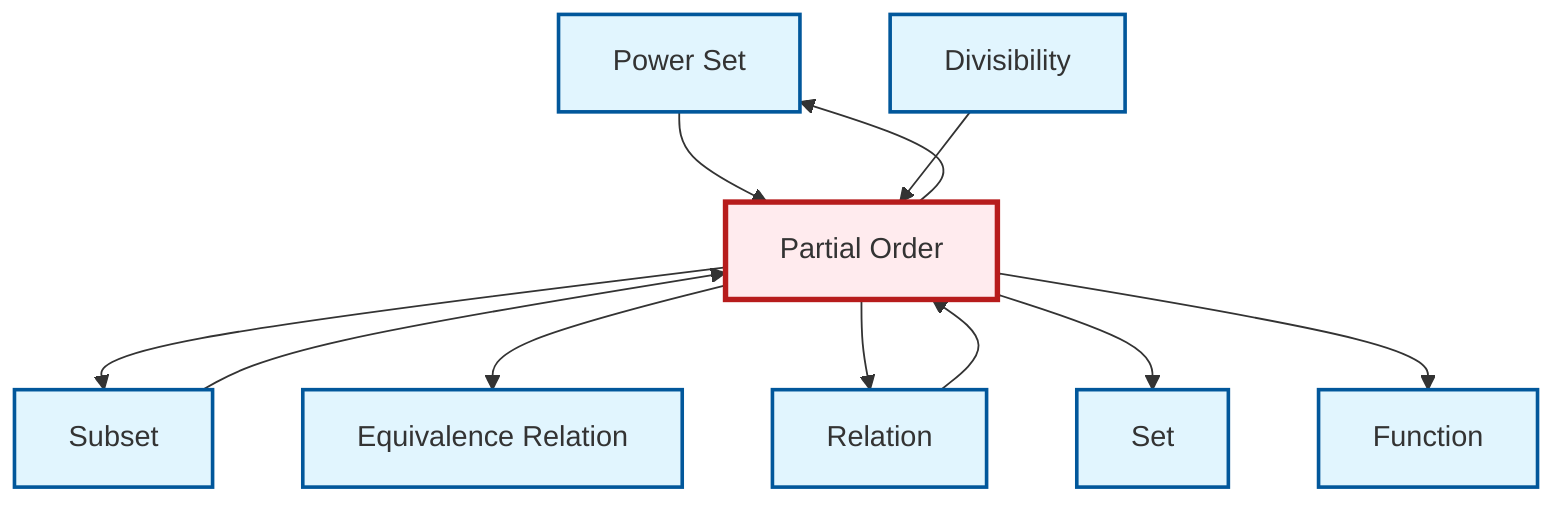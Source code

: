 graph TD
    classDef definition fill:#e1f5fe,stroke:#01579b,stroke-width:2px
    classDef theorem fill:#f3e5f5,stroke:#4a148c,stroke-width:2px
    classDef axiom fill:#fff3e0,stroke:#e65100,stroke-width:2px
    classDef example fill:#e8f5e9,stroke:#1b5e20,stroke-width:2px
    classDef current fill:#ffebee,stroke:#b71c1c,stroke-width:3px
    def-function["Function"]:::definition
    def-power-set["Power Set"]:::definition
    def-partial-order["Partial Order"]:::definition
    def-subset["Subset"]:::definition
    def-set["Set"]:::definition
    def-divisibility["Divisibility"]:::definition
    def-relation["Relation"]:::definition
    def-equivalence-relation["Equivalence Relation"]:::definition
    def-partial-order --> def-subset
    def-power-set --> def-partial-order
    def-partial-order --> def-equivalence-relation
    def-partial-order --> def-relation
    def-divisibility --> def-partial-order
    def-relation --> def-partial-order
    def-subset --> def-partial-order
    def-partial-order --> def-set
    def-partial-order --> def-function
    def-partial-order --> def-power-set
    class def-partial-order current